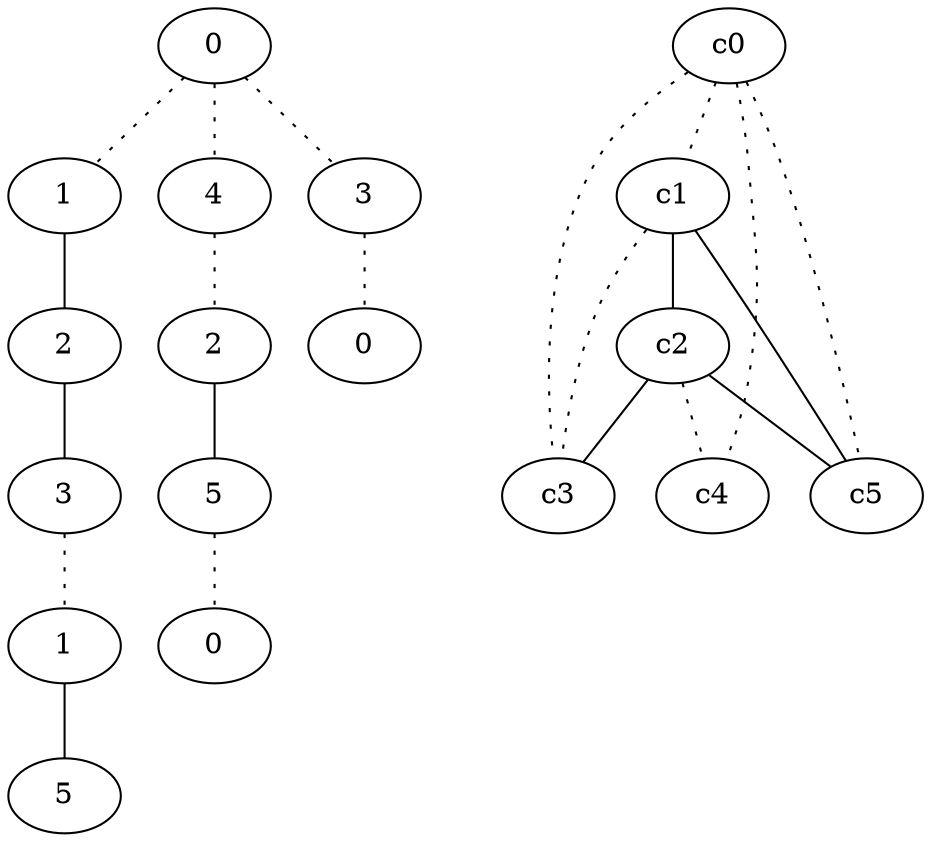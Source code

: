 graph {
a0[label=0];
a1[label=1];
a2[label=2];
a3[label=3];
a4[label=1];
a5[label=5];
a6[label=4];
a7[label=2];
a8[label=5];
a9[label=0];
a10[label=3];
a11[label=0];
a0 -- a1 [style=dotted];
a0 -- a6 [style=dotted];
a0 -- a10 [style=dotted];
a1 -- a2;
a2 -- a3;
a3 -- a4 [style=dotted];
a4 -- a5;
a6 -- a7 [style=dotted];
a7 -- a8;
a8 -- a9 [style=dotted];
a10 -- a11 [style=dotted];
c0 -- c1 [style=dotted];
c0 -- c3 [style=dotted];
c0 -- c4 [style=dotted];
c0 -- c5 [style=dotted];
c1 -- c2;
c1 -- c3 [style=dotted];
c1 -- c5;
c2 -- c3;
c2 -- c4 [style=dotted];
c2 -- c5;
}
